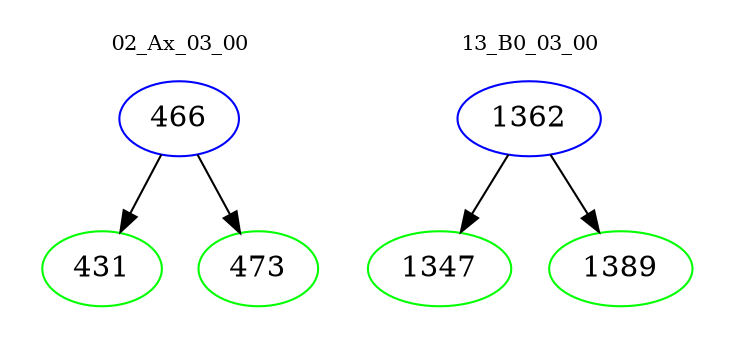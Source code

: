 digraph{
subgraph cluster_0 {
color = white
label = "02_Ax_03_00";
fontsize=10;
T0_466 [label="466", color="blue"]
T0_466 -> T0_431 [color="black"]
T0_431 [label="431", color="green"]
T0_466 -> T0_473 [color="black"]
T0_473 [label="473", color="green"]
}
subgraph cluster_1 {
color = white
label = "13_B0_03_00";
fontsize=10;
T1_1362 [label="1362", color="blue"]
T1_1362 -> T1_1347 [color="black"]
T1_1347 [label="1347", color="green"]
T1_1362 -> T1_1389 [color="black"]
T1_1389 [label="1389", color="green"]
}
}
